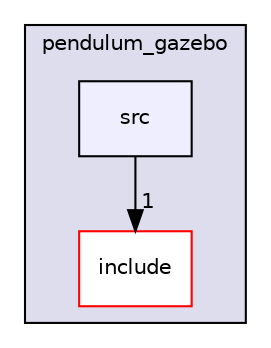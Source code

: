 digraph "catkin_ws/src/simulator/pendulum_gazebo/src" {
  compound=true
  node [ fontsize="10", fontname="Helvetica"];
  edge [ labelfontsize="10", labelfontname="Helvetica"];
  subgraph clusterdir_1d4ffe4300b5e12c663632bc8fb2a832 {
    graph [ bgcolor="#ddddee", pencolor="black", label="pendulum_gazebo" fontname="Helvetica", fontsize="10", URL="dir_1d4ffe4300b5e12c663632bc8fb2a832.html"]
  dir_e8faa6db23899cdde81cd5147ab50f4e [shape=box label="include" fillcolor="white" style="filled" color="red" URL="dir_e8faa6db23899cdde81cd5147ab50f4e.html"];
  dir_f123ba5c7bea1c0ecc8f6045092b4ffc [shape=box, label="src", style="filled", fillcolor="#eeeeff", pencolor="black", URL="dir_f123ba5c7bea1c0ecc8f6045092b4ffc.html"];
  }
  dir_f123ba5c7bea1c0ecc8f6045092b4ffc->dir_e8faa6db23899cdde81cd5147ab50f4e [headlabel="1", labeldistance=1.5 headhref="dir_000079_000077.html"];
}
